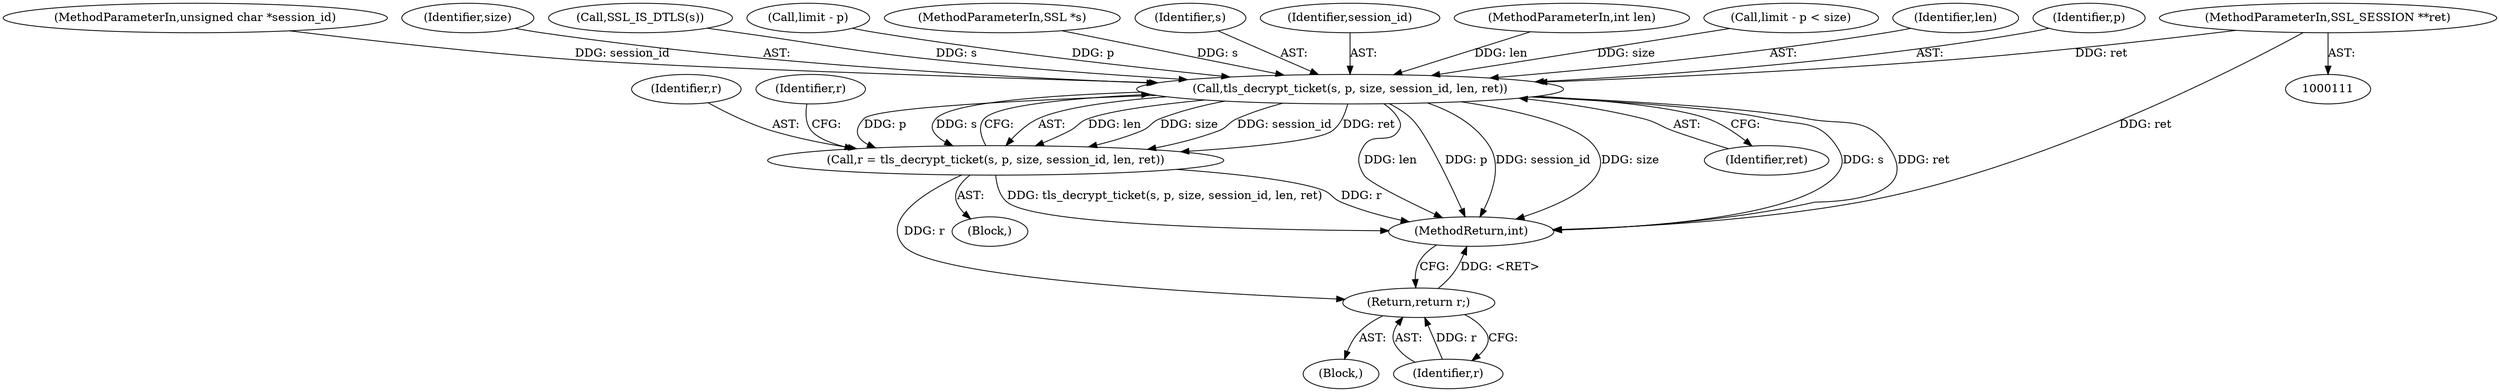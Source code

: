 digraph "0_openssl_a004e72b95835136d3f1ea90517f706c24c03da7_5@pointer" {
"1000116" [label="(MethodParameterIn,SSL_SESSION **ret)"];
"1000268" [label="(Call,tls_decrypt_ticket(s, p, size, session_id, len, ret))"];
"1000266" [label="(Call,r = tls_decrypt_ticket(s, p, size, session_id, len, ret))"];
"1000287" [label="(Return,return r;)"];
"1000287" [label="(Return,return r;)"];
"1000267" [label="(Identifier,r)"];
"1000273" [label="(Identifier,len)"];
"1000270" [label="(Identifier,p)"];
"1000277" [label="(Block,)"];
"1000113" [label="(MethodParameterIn,unsigned char *session_id)"];
"1000271" [label="(Identifier,size)"];
"1000160" [label="(Call,SSL_IS_DTLS(s))"];
"1000229" [label="(Block,)"];
"1000240" [label="(Call,limit - p)"];
"1000266" [label="(Call,r = tls_decrypt_ticket(s, p, size, session_id, len, ret))"];
"1000112" [label="(MethodParameterIn,SSL *s)"];
"1000304" [label="(MethodReturn,int)"];
"1000269" [label="(Identifier,s)"];
"1000116" [label="(MethodParameterIn,SSL_SESSION **ret)"];
"1000272" [label="(Identifier,session_id)"];
"1000268" [label="(Call,tls_decrypt_ticket(s, p, size, session_id, len, ret))"];
"1000274" [label="(Identifier,ret)"];
"1000288" [label="(Identifier,r)"];
"1000114" [label="(MethodParameterIn,int len)"];
"1000276" [label="(Identifier,r)"];
"1000239" [label="(Call,limit - p < size)"];
"1000116" -> "1000111"  [label="AST: "];
"1000116" -> "1000304"  [label="DDG: ret"];
"1000116" -> "1000268"  [label="DDG: ret"];
"1000268" -> "1000266"  [label="AST: "];
"1000268" -> "1000274"  [label="CFG: "];
"1000269" -> "1000268"  [label="AST: "];
"1000270" -> "1000268"  [label="AST: "];
"1000271" -> "1000268"  [label="AST: "];
"1000272" -> "1000268"  [label="AST: "];
"1000273" -> "1000268"  [label="AST: "];
"1000274" -> "1000268"  [label="AST: "];
"1000266" -> "1000268"  [label="CFG: "];
"1000268" -> "1000304"  [label="DDG: s"];
"1000268" -> "1000304"  [label="DDG: ret"];
"1000268" -> "1000304"  [label="DDG: len"];
"1000268" -> "1000304"  [label="DDG: p"];
"1000268" -> "1000304"  [label="DDG: session_id"];
"1000268" -> "1000304"  [label="DDG: size"];
"1000268" -> "1000266"  [label="DDG: len"];
"1000268" -> "1000266"  [label="DDG: size"];
"1000268" -> "1000266"  [label="DDG: session_id"];
"1000268" -> "1000266"  [label="DDG: ret"];
"1000268" -> "1000266"  [label="DDG: p"];
"1000268" -> "1000266"  [label="DDG: s"];
"1000160" -> "1000268"  [label="DDG: s"];
"1000112" -> "1000268"  [label="DDG: s"];
"1000240" -> "1000268"  [label="DDG: p"];
"1000239" -> "1000268"  [label="DDG: size"];
"1000113" -> "1000268"  [label="DDG: session_id"];
"1000114" -> "1000268"  [label="DDG: len"];
"1000266" -> "1000229"  [label="AST: "];
"1000267" -> "1000266"  [label="AST: "];
"1000276" -> "1000266"  [label="CFG: "];
"1000266" -> "1000304"  [label="DDG: tls_decrypt_ticket(s, p, size, session_id, len, ret)"];
"1000266" -> "1000304"  [label="DDG: r"];
"1000266" -> "1000287"  [label="DDG: r"];
"1000287" -> "1000277"  [label="AST: "];
"1000287" -> "1000288"  [label="CFG: "];
"1000288" -> "1000287"  [label="AST: "];
"1000304" -> "1000287"  [label="CFG: "];
"1000287" -> "1000304"  [label="DDG: <RET>"];
"1000288" -> "1000287"  [label="DDG: r"];
}
